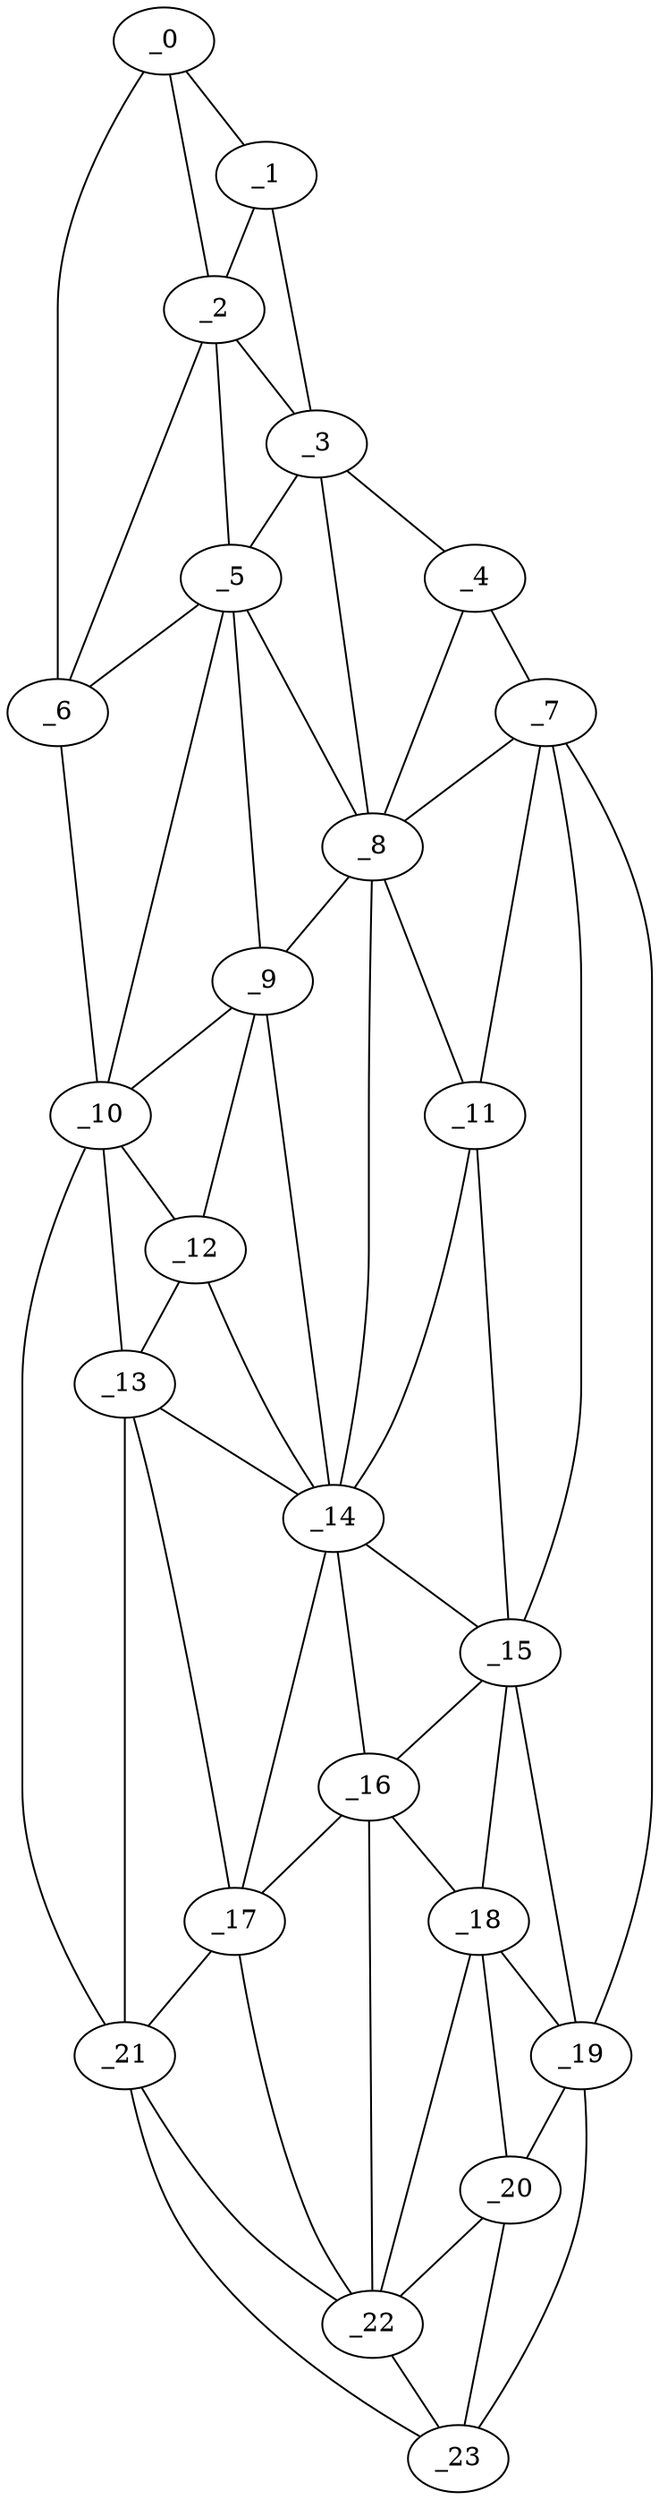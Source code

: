 graph "obj76__125.gxl" {
	_0	 [x=9,
		y=78];
	_1	 [x=10,
		y=70];
	_0 -- _1	 [valence=1];
	_2	 [x=24,
		y=64];
	_0 -- _2	 [valence=2];
	_6	 [x=58,
		y=87];
	_0 -- _6	 [valence=1];
	_1 -- _2	 [valence=2];
	_3	 [x=37,
		y=49];
	_1 -- _3	 [valence=1];
	_2 -- _3	 [valence=1];
	_5	 [x=54,
		y=71];
	_2 -- _5	 [valence=2];
	_2 -- _6	 [valence=2];
	_4	 [x=52,
		y=41];
	_3 -- _4	 [valence=1];
	_3 -- _5	 [valence=2];
	_8	 [x=64,
		y=57];
	_3 -- _8	 [valence=2];
	_7	 [x=61,
		y=39];
	_4 -- _7	 [valence=1];
	_4 -- _8	 [valence=1];
	_5 -- _6	 [valence=2];
	_5 -- _8	 [valence=1];
	_9	 [x=64,
		y=67];
	_5 -- _9	 [valence=1];
	_10	 [x=71,
		y=82];
	_5 -- _10	 [valence=2];
	_6 -- _10	 [valence=1];
	_7 -- _8	 [valence=2];
	_11	 [x=72,
		y=53];
	_7 -- _11	 [valence=2];
	_15	 [x=84,
		y=49];
	_7 -- _15	 [valence=2];
	_19	 [x=98,
		y=41];
	_7 -- _19	 [valence=1];
	_8 -- _9	 [valence=2];
	_8 -- _11	 [valence=2];
	_14	 [x=77,
		y=60];
	_8 -- _14	 [valence=1];
	_9 -- _10	 [valence=1];
	_12	 [x=73,
		y=74];
	_9 -- _12	 [valence=1];
	_9 -- _14	 [valence=2];
	_10 -- _12	 [valence=2];
	_13	 [x=76,
		y=78];
	_10 -- _13	 [valence=1];
	_21	 [x=113,
		y=64];
	_10 -- _21	 [valence=1];
	_11 -- _14	 [valence=2];
	_11 -- _15	 [valence=2];
	_12 -- _13	 [valence=2];
	_12 -- _14	 [valence=1];
	_13 -- _14	 [valence=2];
	_17	 [x=94,
		y=65];
	_13 -- _17	 [valence=2];
	_13 -- _21	 [valence=2];
	_14 -- _15	 [valence=2];
	_16	 [x=91,
		y=53];
	_14 -- _16	 [valence=2];
	_14 -- _17	 [valence=2];
	_15 -- _16	 [valence=1];
	_18	 [x=95,
		y=46];
	_15 -- _18	 [valence=2];
	_15 -- _19	 [valence=1];
	_16 -- _17	 [valence=2];
	_16 -- _18	 [valence=2];
	_22	 [x=114,
		y=52];
	_16 -- _22	 [valence=2];
	_17 -- _21	 [valence=2];
	_17 -- _22	 [valence=1];
	_18 -- _19	 [valence=2];
	_20	 [x=107,
		y=43];
	_18 -- _20	 [valence=2];
	_18 -- _22	 [valence=1];
	_19 -- _20	 [valence=1];
	_23	 [x=123,
		y=46];
	_19 -- _23	 [valence=1];
	_20 -- _22	 [valence=1];
	_20 -- _23	 [valence=2];
	_21 -- _22	 [valence=2];
	_21 -- _23	 [valence=1];
	_22 -- _23	 [valence=1];
}
